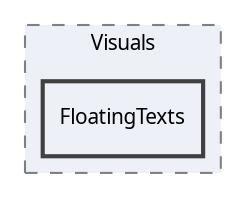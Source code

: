 digraph "FloatingTexts"
{
 // LATEX_PDF_SIZE
  edge [fontname="Calibrii",fontsize="10",labelfontname="Calibrii",labelfontsize="10"];
  node [fontname="Calibrii",fontsize="10",shape=record];
  compound=true
  subgraph clusterdir_0b341843a8bbc363ecffcdc880c78257 {
    graph [ bgcolor="#edf0f7", pencolor="grey50", style="filled,dashed,", label="Visuals", fontname="Calibrii", fontsize="10", URL="dir_0b341843a8bbc363ecffcdc880c78257.html"]
  dir_a90348c06134f5e888d287c512a1904c [shape=box, label="FloatingTexts", style="filled,bold,", fillcolor="#edf0f7", color="grey25", URL="dir_a90348c06134f5e888d287c512a1904c.html"];
  }
}
